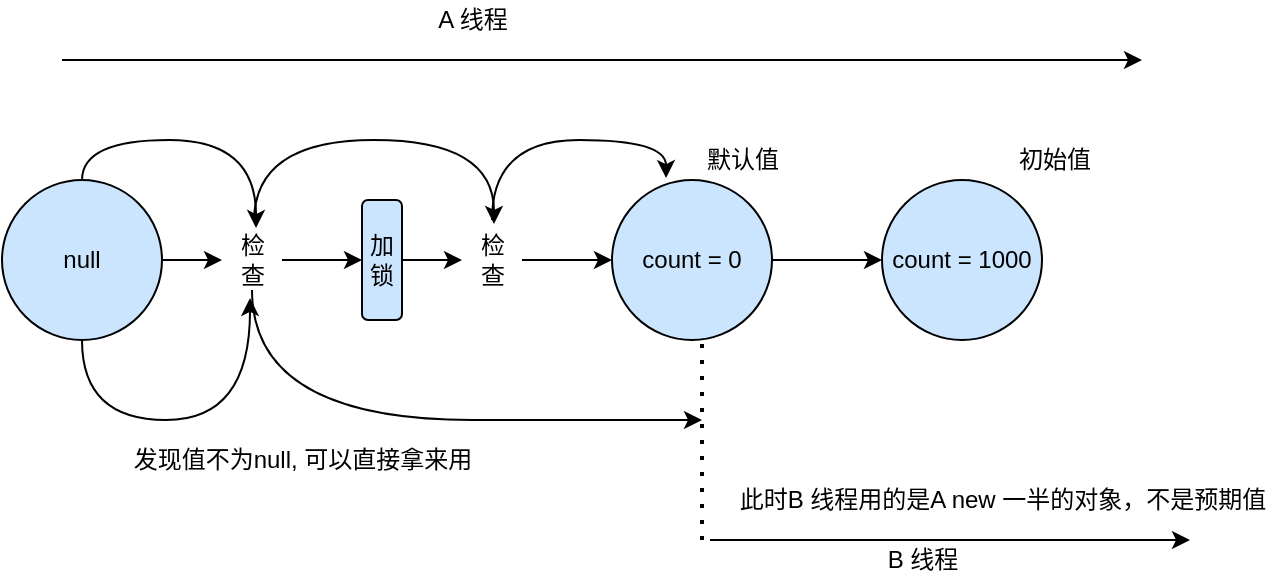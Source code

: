 <mxfile version="13.9.9" type="device"><diagram id="xM7FctgUkS2ePeXoGikZ" name="Page-1"><mxGraphModel dx="1086" dy="966" grid="1" gridSize="10" guides="1" tooltips="1" connect="1" arrows="1" fold="1" page="1" pageScale="1" pageWidth="850" pageHeight="1100" math="0" shadow="0"><root><mxCell id="0"/><mxCell id="1" parent="0"/><mxCell id="HeIPX-dbY7LykVLfOa3--5" style="edgeStyle=orthogonalEdgeStyle;rounded=0;orthogonalLoop=1;jettySize=auto;html=1;entryX=0;entryY=0.5;entryDx=0;entryDy=0;" parent="1" source="HeIPX-dbY7LykVLfOa3--16" target="HeIPX-dbY7LykVLfOa3--2" edge="1"><mxGeometry relative="1" as="geometry"/></mxCell><mxCell id="HeIPX-dbY7LykVLfOa3--20" style="edgeStyle=orthogonalEdgeStyle;curved=1;rounded=0;orthogonalLoop=1;jettySize=auto;html=1;entryX=0.467;entryY=1.133;entryDx=0;entryDy=0;entryPerimeter=0;" parent="1" source="HeIPX-dbY7LykVLfOa3--1" target="HeIPX-dbY7LykVLfOa3--16" edge="1"><mxGeometry relative="1" as="geometry"><mxPoint x="190" y="510" as="targetPoint"/><Array as="points"><mxPoint x="130" y="460"/><mxPoint x="214" y="460"/></Array></mxGeometry></mxCell><mxCell id="HeIPX-dbY7LykVLfOa3--27" style="edgeStyle=orthogonalEdgeStyle;curved=1;rounded=0;orthogonalLoop=1;jettySize=auto;html=1;entryX=0.567;entryY=-0.033;entryDx=0;entryDy=0;entryPerimeter=0;" parent="1" source="HeIPX-dbY7LykVLfOa3--1" target="HeIPX-dbY7LykVLfOa3--16" edge="1"><mxGeometry relative="1" as="geometry"><Array as="points"><mxPoint x="130" y="320"/><mxPoint x="217" y="320"/></Array></mxGeometry></mxCell><mxCell id="HeIPX-dbY7LykVLfOa3--1" value="null" style="ellipse;whiteSpace=wrap;html=1;aspect=fixed;fillColor=#CCE5FF;" parent="1" vertex="1"><mxGeometry x="90" y="340" width="80" height="80" as="geometry"/></mxCell><mxCell id="HeIPX-dbY7LykVLfOa3--14" style="edgeStyle=orthogonalEdgeStyle;curved=1;rounded=0;orthogonalLoop=1;jettySize=auto;html=1;" parent="1" source="HeIPX-dbY7LykVLfOa3--18" target="HeIPX-dbY7LykVLfOa3--3" edge="1"><mxGeometry relative="1" as="geometry"><mxPoint x="310" y="380" as="targetPoint"/></mxGeometry></mxCell><mxCell id="HeIPX-dbY7LykVLfOa3--2" value="加锁" style="rounded=1;whiteSpace=wrap;html=1;fillColor=#CCE5FF;" parent="1" vertex="1"><mxGeometry x="270" y="350" width="20" height="60" as="geometry"/></mxCell><mxCell id="HeIPX-dbY7LykVLfOa3--7" style="edgeStyle=orthogonalEdgeStyle;rounded=0;orthogonalLoop=1;jettySize=auto;html=1;entryX=0;entryY=0.5;entryDx=0;entryDy=0;" parent="1" source="HeIPX-dbY7LykVLfOa3--3" target="HeIPX-dbY7LykVLfOa3--4" edge="1"><mxGeometry relative="1" as="geometry"/></mxCell><mxCell id="HeIPX-dbY7LykVLfOa3--3" value="count = 0" style="ellipse;whiteSpace=wrap;html=1;aspect=fixed;fillColor=#CCE5FF;" parent="1" vertex="1"><mxGeometry x="395" y="340" width="80" height="80" as="geometry"/></mxCell><mxCell id="HeIPX-dbY7LykVLfOa3--4" value="count = 1000" style="ellipse;whiteSpace=wrap;html=1;aspect=fixed;fillColor=#CCE5FF;" parent="1" vertex="1"><mxGeometry x="530" y="340" width="80" height="80" as="geometry"/></mxCell><mxCell id="HeIPX-dbY7LykVLfOa3--9" value="" style="endArrow=classic;html=1;" parent="1" edge="1"><mxGeometry width="50" height="50" relative="1" as="geometry"><mxPoint x="120" y="280" as="sourcePoint"/><mxPoint x="660" y="280" as="targetPoint"/></mxGeometry></mxCell><mxCell id="HeIPX-dbY7LykVLfOa3--10" value="A 线程" style="text;html=1;align=center;verticalAlign=middle;resizable=0;points=[];autosize=1;" parent="1" vertex="1"><mxGeometry x="300" y="250" width="50" height="20" as="geometry"/></mxCell><mxCell id="HeIPX-dbY7LykVLfOa3--21" style="edgeStyle=orthogonalEdgeStyle;curved=1;rounded=0;orthogonalLoop=1;jettySize=auto;html=1;" parent="1" source="HeIPX-dbY7LykVLfOa3--16" edge="1"><mxGeometry relative="1" as="geometry"><mxPoint x="440" y="460" as="targetPoint"/><Array as="points"><mxPoint x="215" y="460"/><mxPoint x="435" y="460"/></Array></mxGeometry></mxCell><mxCell id="HeIPX-dbY7LykVLfOa3--28" style="edgeStyle=orthogonalEdgeStyle;curved=1;rounded=0;orthogonalLoop=1;jettySize=auto;html=1;exitX=0.533;exitY=-0.133;exitDx=0;exitDy=0;exitPerimeter=0;entryX=0.533;entryY=-0.1;entryDx=0;entryDy=0;entryPerimeter=0;" parent="1" source="HeIPX-dbY7LykVLfOa3--16" target="HeIPX-dbY7LykVLfOa3--18" edge="1"><mxGeometry relative="1" as="geometry"><mxPoint x="340" y="190" as="targetPoint"/><Array as="points"><mxPoint x="216" y="320"/><mxPoint x="336" y="320"/></Array></mxGeometry></mxCell><mxCell id="HeIPX-dbY7LykVLfOa3--16" value="检&lt;br&gt;查" style="text;html=1;align=center;verticalAlign=middle;resizable=0;points=[];autosize=1;" parent="1" vertex="1"><mxGeometry x="200" y="365" width="30" height="30" as="geometry"/></mxCell><mxCell id="HeIPX-dbY7LykVLfOa3--17" style="edgeStyle=orthogonalEdgeStyle;rounded=0;orthogonalLoop=1;jettySize=auto;html=1;entryX=0;entryY=0.5;entryDx=0;entryDy=0;" parent="1" source="HeIPX-dbY7LykVLfOa3--1" target="HeIPX-dbY7LykVLfOa3--16" edge="1"><mxGeometry relative="1" as="geometry"><mxPoint x="170" y="380" as="sourcePoint"/><mxPoint x="270" y="380" as="targetPoint"/></mxGeometry></mxCell><mxCell id="HeIPX-dbY7LykVLfOa3--29" style="edgeStyle=orthogonalEdgeStyle;curved=1;rounded=0;orthogonalLoop=1;jettySize=auto;html=1;entryX=0.338;entryY=-0.012;entryDx=0;entryDy=0;entryPerimeter=0;" parent="1" target="HeIPX-dbY7LykVLfOa3--3" edge="1"><mxGeometry relative="1" as="geometry"><Array as="points"><mxPoint x="335" y="320"/><mxPoint x="422" y="320"/></Array><mxPoint x="335" y="360" as="sourcePoint"/></mxGeometry></mxCell><mxCell id="HeIPX-dbY7LykVLfOa3--18" value="检&lt;br&gt;查" style="text;html=1;align=center;verticalAlign=middle;resizable=0;points=[];autosize=1;" parent="1" vertex="1"><mxGeometry x="320" y="365" width="30" height="30" as="geometry"/></mxCell><mxCell id="HeIPX-dbY7LykVLfOa3--19" style="edgeStyle=orthogonalEdgeStyle;curved=1;rounded=0;orthogonalLoop=1;jettySize=auto;html=1;" parent="1" source="HeIPX-dbY7LykVLfOa3--2" target="HeIPX-dbY7LykVLfOa3--18" edge="1"><mxGeometry relative="1" as="geometry"><mxPoint x="290" y="380" as="sourcePoint"/><mxPoint x="395" y="380" as="targetPoint"/></mxGeometry></mxCell><mxCell id="HeIPX-dbY7LykVLfOa3--22" value="" style="endArrow=classic;html=1;" parent="1" edge="1"><mxGeometry width="50" height="50" relative="1" as="geometry"><mxPoint x="444" y="520" as="sourcePoint"/><mxPoint x="684" y="520" as="targetPoint"/></mxGeometry></mxCell><mxCell id="HeIPX-dbY7LykVLfOa3--23" value="B 线程" style="text;html=1;align=center;verticalAlign=middle;resizable=0;points=[];autosize=1;" parent="1" vertex="1"><mxGeometry x="525" y="520" width="50" height="20" as="geometry"/></mxCell><mxCell id="HeIPX-dbY7LykVLfOa3--24" value="" style="endArrow=none;dashed=1;html=1;dashPattern=1 3;strokeWidth=2;" parent="1" edge="1"><mxGeometry width="50" height="50" relative="1" as="geometry"><mxPoint x="440" y="520" as="sourcePoint"/><mxPoint x="440" y="420" as="targetPoint"/></mxGeometry></mxCell><mxCell id="HeIPX-dbY7LykVLfOa3--31" value="此时B 线程用的是A new 一半的对象，不是预期值" style="text;html=1;align=center;verticalAlign=middle;resizable=0;points=[];autosize=1;" parent="1" vertex="1"><mxGeometry x="450" y="490" width="280" height="20" as="geometry"/></mxCell><mxCell id="_KXk_xZk5lPRRzrqUec_-2" value="发现值不为null, 可以直接拿来用" style="text;html=1;align=center;verticalAlign=middle;resizable=0;points=[];autosize=1;" parent="1" vertex="1"><mxGeometry x="150" y="470" width="180" height="20" as="geometry"/></mxCell><mxCell id="C0-l2z6UJWx67k6fjOa6-2" value="默认值" style="text;html=1;align=center;verticalAlign=middle;resizable=0;points=[];autosize=1;" vertex="1" parent="1"><mxGeometry x="435" y="320" width="50" height="20" as="geometry"/></mxCell><mxCell id="C0-l2z6UJWx67k6fjOa6-3" value="初始值" style="text;html=1;align=center;verticalAlign=middle;resizable=0;points=[];autosize=1;" vertex="1" parent="1"><mxGeometry x="591" y="320" width="50" height="20" as="geometry"/></mxCell></root></mxGraphModel></diagram></mxfile>